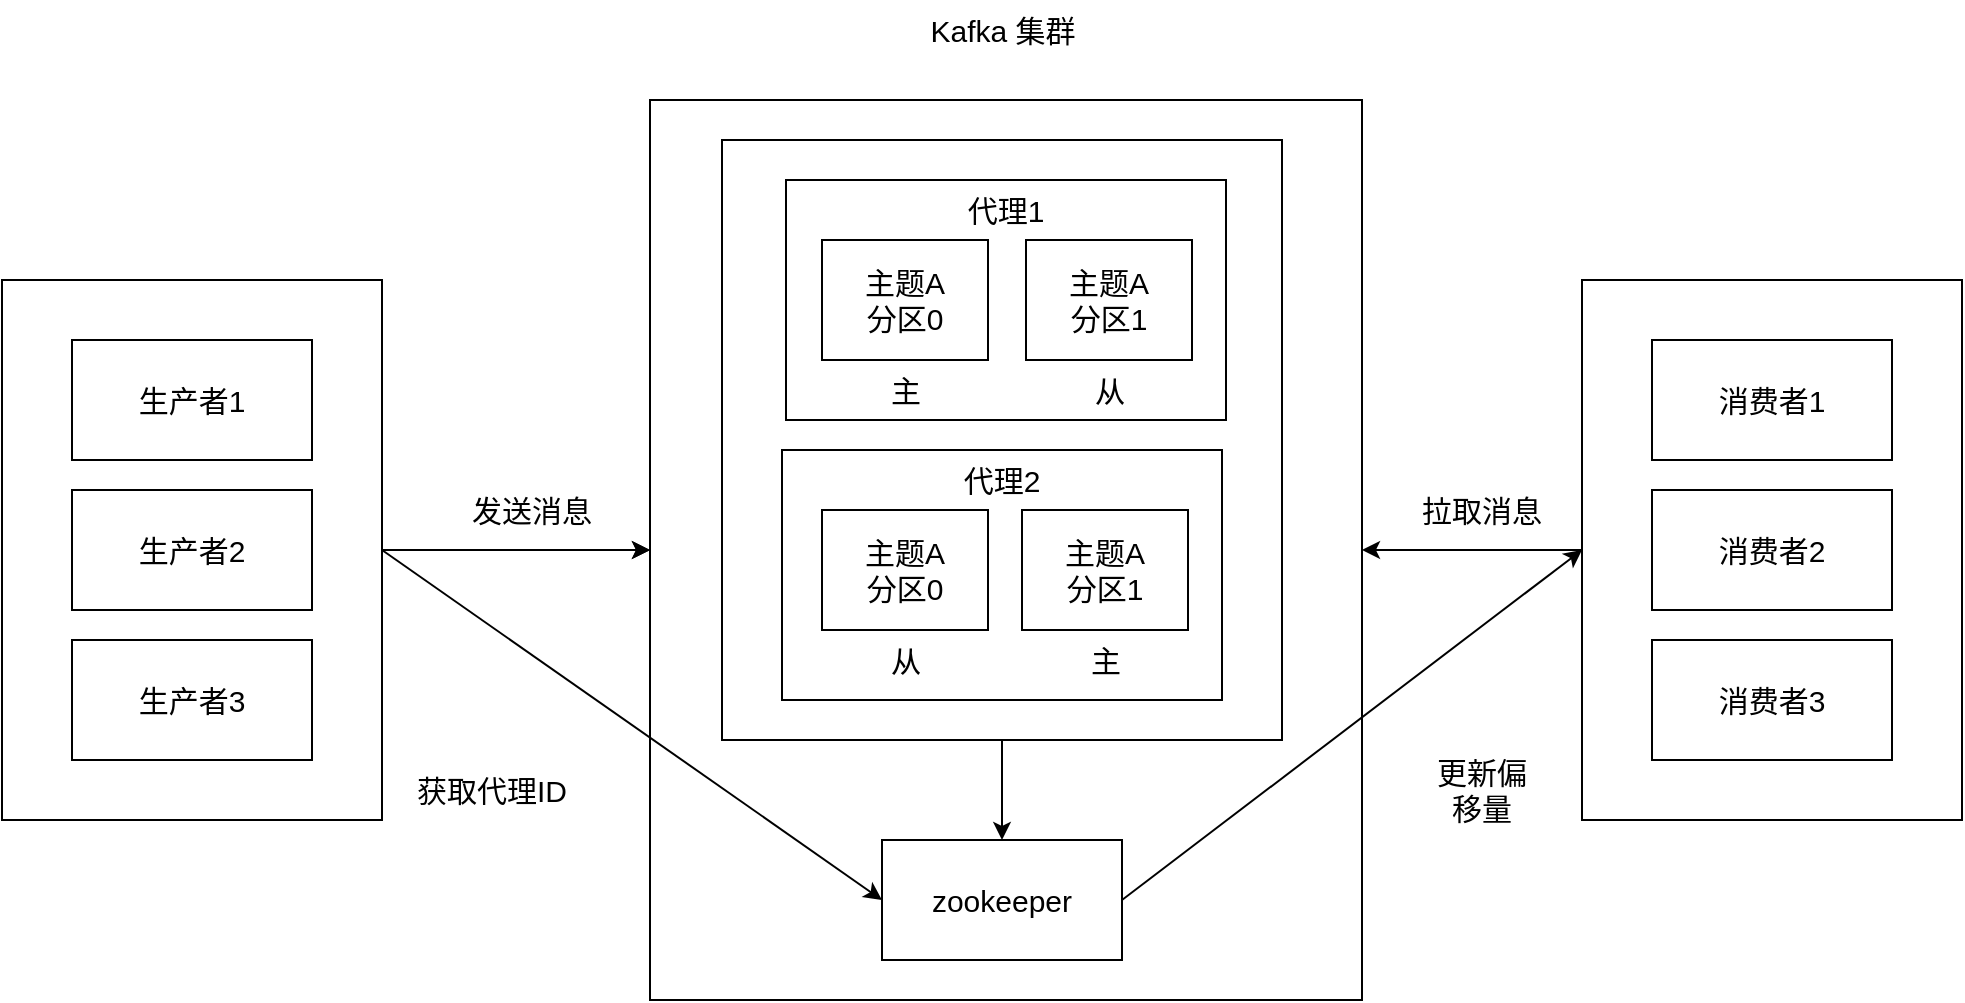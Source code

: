 <mxfile version="24.4.8" type="github">
  <diagram name="第 1 页" id="gwE9vyNyhCUuzSDiHnsi">
    <mxGraphModel dx="1562" dy="845" grid="1" gridSize="10" guides="1" tooltips="1" connect="1" arrows="1" fold="1" page="1" pageScale="1" pageWidth="827" pageHeight="1169" math="0" shadow="0">
      <root>
        <mxCell id="0" />
        <mxCell id="1" parent="0" />
        <mxCell id="RqQ9Kp9hgJB9RQbmWDZZ-24" style="edgeStyle=orthogonalEdgeStyle;rounded=0;orthogonalLoop=1;jettySize=auto;html=1;fontSize=15;" parent="1" source="RqQ9Kp9hgJB9RQbmWDZZ-1" target="RqQ9Kp9hgJB9RQbmWDZZ-5" edge="1">
          <mxGeometry relative="1" as="geometry" />
        </mxCell>
        <mxCell id="RqQ9Kp9hgJB9RQbmWDZZ-29" style="edgeStyle=orthogonalEdgeStyle;rounded=0;orthogonalLoop=1;jettySize=auto;html=1;exitX=1;exitY=0.5;exitDx=0;exitDy=0;fontSize=15;" parent="1" source="RqQ9Kp9hgJB9RQbmWDZZ-1" target="RqQ9Kp9hgJB9RQbmWDZZ-5" edge="1">
          <mxGeometry relative="1" as="geometry" />
        </mxCell>
        <mxCell id="RqQ9Kp9hgJB9RQbmWDZZ-1" value="" style="rounded=0;whiteSpace=wrap;html=1;fontSize=15;" parent="1" vertex="1">
          <mxGeometry x="90" y="240" width="190" height="270" as="geometry" />
        </mxCell>
        <mxCell id="RqQ9Kp9hgJB9RQbmWDZZ-2" value="生产者1" style="rounded=0;whiteSpace=wrap;html=1;fontSize=15;" parent="1" vertex="1">
          <mxGeometry x="125" y="270" width="120" height="60" as="geometry" />
        </mxCell>
        <mxCell id="RqQ9Kp9hgJB9RQbmWDZZ-3" value="生产者2" style="rounded=0;whiteSpace=wrap;html=1;fontSize=15;" parent="1" vertex="1">
          <mxGeometry x="125" y="345" width="120" height="60" as="geometry" />
        </mxCell>
        <mxCell id="RqQ9Kp9hgJB9RQbmWDZZ-5" value="" style="rounded=0;whiteSpace=wrap;html=1;fontSize=15;" parent="1" vertex="1">
          <mxGeometry x="414" y="150" width="356" height="450" as="geometry" />
        </mxCell>
        <mxCell id="RqQ9Kp9hgJB9RQbmWDZZ-4" value="生产者3" style="rounded=0;whiteSpace=wrap;html=1;fontSize=15;" parent="1" vertex="1">
          <mxGeometry x="125" y="420" width="120" height="60" as="geometry" />
        </mxCell>
        <mxCell id="RqQ9Kp9hgJB9RQbmWDZZ-7" value="Kafka 集群" style="text;html=1;align=center;verticalAlign=middle;resizable=0;points=[];autosize=1;strokeColor=none;fillColor=none;fontSize=15;" parent="1" vertex="1">
          <mxGeometry x="540" y="100" width="100" height="30" as="geometry" />
        </mxCell>
        <mxCell id="RqQ9Kp9hgJB9RQbmWDZZ-28" value="" style="edgeStyle=orthogonalEdgeStyle;rounded=0;orthogonalLoop=1;jettySize=auto;html=1;fontSize=15;" parent="1" source="RqQ9Kp9hgJB9RQbmWDZZ-8" target="RqQ9Kp9hgJB9RQbmWDZZ-9" edge="1">
          <mxGeometry relative="1" as="geometry" />
        </mxCell>
        <mxCell id="RqQ9Kp9hgJB9RQbmWDZZ-8" value="" style="rounded=0;whiteSpace=wrap;html=1;fontSize=15;" parent="1" vertex="1">
          <mxGeometry x="450" y="170" width="280" height="300" as="geometry" />
        </mxCell>
        <mxCell id="RqQ9Kp9hgJB9RQbmWDZZ-9" value="zookeeper" style="rounded=0;whiteSpace=wrap;html=1;fontSize=15;" parent="1" vertex="1">
          <mxGeometry x="530" y="520" width="120" height="60" as="geometry" />
        </mxCell>
        <mxCell id="RqQ9Kp9hgJB9RQbmWDZZ-25" value="" style="edgeStyle=orthogonalEdgeStyle;rounded=0;orthogonalLoop=1;jettySize=auto;html=1;fontSize=15;" parent="1" source="RqQ9Kp9hgJB9RQbmWDZZ-10" target="RqQ9Kp9hgJB9RQbmWDZZ-5" edge="1">
          <mxGeometry relative="1" as="geometry" />
        </mxCell>
        <mxCell id="RqQ9Kp9hgJB9RQbmWDZZ-10" value="" style="rounded=0;whiteSpace=wrap;html=1;fontSize=15;" parent="1" vertex="1">
          <mxGeometry x="880" y="240" width="190" height="270" as="geometry" />
        </mxCell>
        <mxCell id="RqQ9Kp9hgJB9RQbmWDZZ-11" value="消费者1" style="rounded=0;whiteSpace=wrap;html=1;fontSize=15;" parent="1" vertex="1">
          <mxGeometry x="915" y="270" width="120" height="60" as="geometry" />
        </mxCell>
        <mxCell id="RqQ9Kp9hgJB9RQbmWDZZ-12" value="消费者2" style="rounded=0;whiteSpace=wrap;html=1;fontSize=15;" parent="1" vertex="1">
          <mxGeometry x="915" y="345" width="120" height="60" as="geometry" />
        </mxCell>
        <mxCell id="RqQ9Kp9hgJB9RQbmWDZZ-13" value="消费者3" style="rounded=0;whiteSpace=wrap;html=1;fontSize=15;" parent="1" vertex="1">
          <mxGeometry x="915" y="420" width="120" height="60" as="geometry" />
        </mxCell>
        <mxCell id="RqQ9Kp9hgJB9RQbmWDZZ-14" value="" style="rounded=0;whiteSpace=wrap;html=1;fontSize=15;" parent="1" vertex="1">
          <mxGeometry x="482" y="190" width="220" height="120" as="geometry" />
        </mxCell>
        <mxCell id="RqQ9Kp9hgJB9RQbmWDZZ-15" value="" style="rounded=0;whiteSpace=wrap;html=1;fontSize=15;" parent="1" vertex="1">
          <mxGeometry x="480" y="325" width="220" height="125" as="geometry" />
        </mxCell>
        <mxCell id="RqQ9Kp9hgJB9RQbmWDZZ-16" value="主题A&lt;br style=&quot;font-size: 15px;&quot;&gt;分区0" style="rounded=0;whiteSpace=wrap;html=1;fontSize=15;" parent="1" vertex="1">
          <mxGeometry x="500" y="220" width="83" height="60" as="geometry" />
        </mxCell>
        <mxCell id="RqQ9Kp9hgJB9RQbmWDZZ-17" value="主题A&lt;br style=&quot;font-size: 15px;&quot;&gt;分区1" style="rounded=0;whiteSpace=wrap;html=1;fontSize=15;" parent="1" vertex="1">
          <mxGeometry x="602" y="220" width="83" height="60" as="geometry" />
        </mxCell>
        <mxCell id="RqQ9Kp9hgJB9RQbmWDZZ-18" value="主" style="text;html=1;strokeColor=none;fillColor=none;align=center;verticalAlign=middle;whiteSpace=wrap;rounded=0;fontSize=15;" parent="1" vertex="1">
          <mxGeometry x="511.5" y="280" width="60" height="30" as="geometry" />
        </mxCell>
        <mxCell id="RqQ9Kp9hgJB9RQbmWDZZ-19" value="从" style="text;html=1;strokeColor=none;fillColor=none;align=center;verticalAlign=middle;whiteSpace=wrap;rounded=0;fontSize=15;" parent="1" vertex="1">
          <mxGeometry x="613.5" y="280" width="60" height="30" as="geometry" />
        </mxCell>
        <mxCell id="RqQ9Kp9hgJB9RQbmWDZZ-20" value="主题A&lt;br&gt;分区0" style="rounded=0;whiteSpace=wrap;html=1;fontSize=15;" parent="1" vertex="1">
          <mxGeometry x="500" y="355" width="83" height="60" as="geometry" />
        </mxCell>
        <mxCell id="RqQ9Kp9hgJB9RQbmWDZZ-21" value="主题A&lt;br&gt;分区1" style="rounded=0;whiteSpace=wrap;html=1;fontSize=15;" parent="1" vertex="1">
          <mxGeometry x="600" y="355" width="83" height="60" as="geometry" />
        </mxCell>
        <mxCell id="RqQ9Kp9hgJB9RQbmWDZZ-22" value="从" style="text;html=1;strokeColor=none;fillColor=none;align=center;verticalAlign=middle;whiteSpace=wrap;rounded=0;fontSize=15;" parent="1" vertex="1">
          <mxGeometry x="511.5" y="415" width="60" height="30" as="geometry" />
        </mxCell>
        <mxCell id="RqQ9Kp9hgJB9RQbmWDZZ-23" value="主" style="text;html=1;strokeColor=none;fillColor=none;align=center;verticalAlign=middle;whiteSpace=wrap;rounded=0;fontSize=15;" parent="1" vertex="1">
          <mxGeometry x="611.5" y="415" width="60" height="30" as="geometry" />
        </mxCell>
        <mxCell id="RqQ9Kp9hgJB9RQbmWDZZ-26" value="发送消息" style="text;html=1;strokeColor=none;fillColor=none;align=center;verticalAlign=middle;whiteSpace=wrap;rounded=0;fontSize=15;" parent="1" vertex="1">
          <mxGeometry x="320" y="340" width="70" height="30" as="geometry" />
        </mxCell>
        <mxCell id="RqQ9Kp9hgJB9RQbmWDZZ-27" value="拉取消息" style="text;html=1;strokeColor=none;fillColor=none;align=center;verticalAlign=middle;whiteSpace=wrap;rounded=0;fontSize=15;" parent="1" vertex="1">
          <mxGeometry x="795" y="340" width="70" height="30" as="geometry" />
        </mxCell>
        <mxCell id="RqQ9Kp9hgJB9RQbmWDZZ-31" value="" style="endArrow=classic;html=1;rounded=0;entryX=0;entryY=0.5;entryDx=0;entryDy=0;exitX=1;exitY=0.5;exitDx=0;exitDy=0;fontSize=15;" parent="1" source="RqQ9Kp9hgJB9RQbmWDZZ-1" target="RqQ9Kp9hgJB9RQbmWDZZ-9" edge="1">
          <mxGeometry width="50" height="50" relative="1" as="geometry">
            <mxPoint x="280" y="390" as="sourcePoint" />
            <mxPoint x="440" y="410" as="targetPoint" />
          </mxGeometry>
        </mxCell>
        <mxCell id="RqQ9Kp9hgJB9RQbmWDZZ-32" value="" style="endArrow=classic;html=1;rounded=0;exitX=1;exitY=0.5;exitDx=0;exitDy=0;entryX=0;entryY=0.5;entryDx=0;entryDy=0;fontSize=15;" parent="1" source="RqQ9Kp9hgJB9RQbmWDZZ-9" target="RqQ9Kp9hgJB9RQbmWDZZ-10" edge="1">
          <mxGeometry width="50" height="50" relative="1" as="geometry">
            <mxPoint x="390" y="460" as="sourcePoint" />
            <mxPoint x="440" y="410" as="targetPoint" />
          </mxGeometry>
        </mxCell>
        <mxCell id="RqQ9Kp9hgJB9RQbmWDZZ-33" value="获取代理ID" style="text;html=1;strokeColor=none;fillColor=none;align=center;verticalAlign=middle;whiteSpace=wrap;rounded=0;fontSize=15;" parent="1" vertex="1">
          <mxGeometry x="290" y="480" width="90" height="30" as="geometry" />
        </mxCell>
        <mxCell id="RqQ9Kp9hgJB9RQbmWDZZ-34" value="更新偏移量" style="text;html=1;strokeColor=none;fillColor=none;align=center;verticalAlign=middle;whiteSpace=wrap;rounded=0;fontSize=15;" parent="1" vertex="1">
          <mxGeometry x="800" y="480" width="60" height="30" as="geometry" />
        </mxCell>
        <mxCell id="RqQ9Kp9hgJB9RQbmWDZZ-37" value="代理1" style="text;html=1;strokeColor=none;fillColor=none;align=center;verticalAlign=middle;whiteSpace=wrap;rounded=0;fontSize=15;" parent="1" vertex="1">
          <mxGeometry x="562" y="190" width="60" height="30" as="geometry" />
        </mxCell>
        <mxCell id="RqQ9Kp9hgJB9RQbmWDZZ-39" value="代理2" style="text;html=1;strokeColor=none;fillColor=none;align=center;verticalAlign=middle;whiteSpace=wrap;rounded=0;fontSize=15;" parent="1" vertex="1">
          <mxGeometry x="560" y="325" width="60" height="30" as="geometry" />
        </mxCell>
      </root>
    </mxGraphModel>
  </diagram>
</mxfile>
